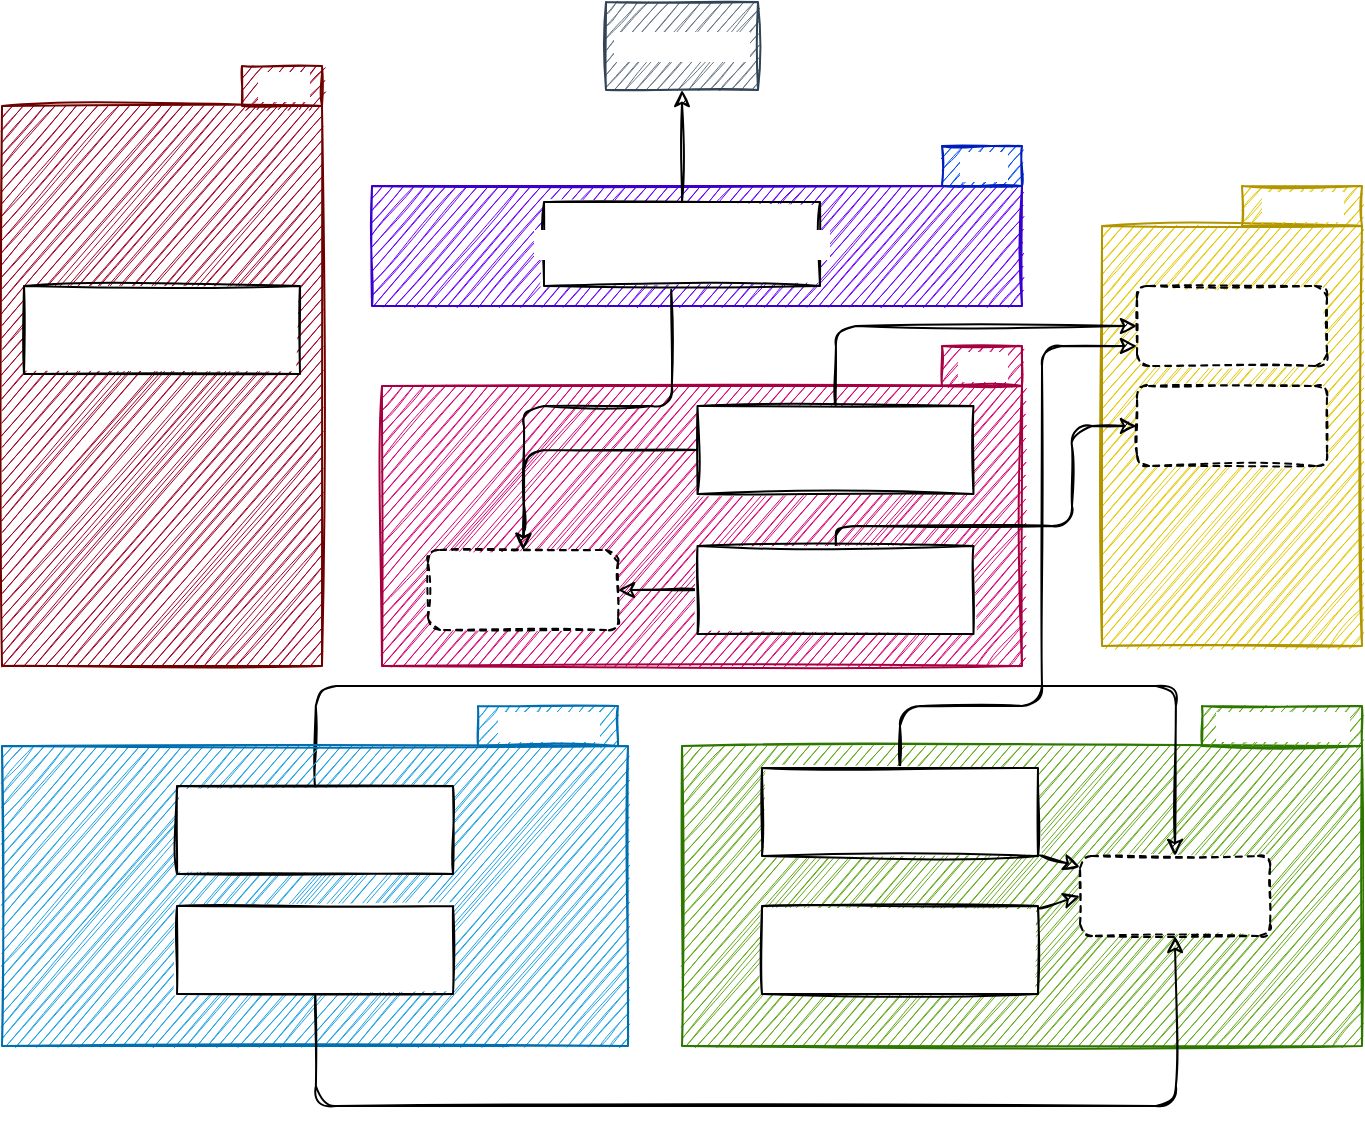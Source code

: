 <mxfile>
    <diagram id="beeDJHBER2gLGEk_ROQv" name="architecture">
        <mxGraphModel dx="524" dy="328" grid="1" gridSize="10" guides="1" tooltips="1" connect="1" arrows="1" fold="1" page="1" pageScale="1" pageWidth="850" pageHeight="1100" math="0" shadow="0">
            <root>
                <mxCell id="0"/>
                <mxCell id="1" parent="0"/>
                <mxCell id="2" value="" style="whiteSpace=wrap;html=1;rounded=0;sketch=1;fillColor=#e3c800;strokeColor=#B09500;fontColor=#FFFFFF;labelBorderColor=none;labelBackgroundColor=default;" parent="1" vertex="1">
                    <mxGeometry x="635" y="170" width="130" height="210" as="geometry"/>
                </mxCell>
                <mxCell id="3" value="Domain" style="text;html=1;align=center;verticalAlign=middle;resizable=0;points=[];autosize=1;strokeColor=#B09500;fillColor=#e3c800;fontColor=#FFFFFF;sketch=1;labelBorderColor=none;labelBackgroundColor=default;" parent="1" vertex="1">
                    <mxGeometry x="705" y="150" width="60" height="20" as="geometry"/>
                </mxCell>
                <mxCell id="4" value="Authentication" style="whiteSpace=wrap;html=1;rounded=1;sketch=1;dashed=1;fontColor=#FFFFFF;labelBorderColor=none;labelBackgroundColor=default;" parent="1" vertex="1">
                    <mxGeometry x="652.5" y="200" width="95" height="40" as="geometry"/>
                </mxCell>
                <mxCell id="5" value="" style="whiteSpace=wrap;html=1;rounded=0;sketch=1;fillColor=#6a00ff;strokeColor=#3700CC;fontColor=#FFFFFF;labelBorderColor=none;labelBackgroundColor=default;" parent="1" vertex="1">
                    <mxGeometry x="270" y="150" width="325" height="60" as="geometry"/>
                </mxCell>
                <mxCell id="6" value="Infra" style="text;html=1;align=center;verticalAlign=middle;resizable=0;points=[];autosize=1;strokeColor=#001DBC;fillColor=#0050ef;fontColor=#FFFFFF;sketch=1;labelBorderColor=none;labelBackgroundColor=default;" parent="1" vertex="1">
                    <mxGeometry x="555" y="130" width="40" height="20" as="geometry"/>
                </mxCell>
                <mxCell id="11" value="" style="whiteSpace=wrap;html=1;rounded=0;sketch=1;fillColor=#d80073;strokeColor=#A50040;fontColor=#FFFFFF;labelBorderColor=none;labelBackgroundColor=default;" parent="1" vertex="1">
                    <mxGeometry x="275" y="250" width="320" height="140" as="geometry"/>
                </mxCell>
                <mxCell id="12" value="Data" style="text;html=1;align=center;verticalAlign=middle;resizable=0;points=[];autosize=1;strokeColor=#A50040;fillColor=#d80073;fontColor=#FFFFFF;sketch=1;labelBorderColor=none;labelBackgroundColor=default;" parent="1" vertex="1">
                    <mxGeometry x="555" y="230" width="40" height="20" as="geometry"/>
                </mxCell>
                <mxCell id="16" style="edgeStyle=none;sketch=1;html=1;entryX=0;entryY=0.5;entryDx=0;entryDy=0;fontColor=#FFFFFF;labelBorderColor=none;labelBackgroundColor=default;" parent="1" source="13" target="4" edge="1">
                    <mxGeometry relative="1" as="geometry">
                        <Array as="points">
                            <mxPoint x="502" y="220"/>
                        </Array>
                    </mxGeometry>
                </mxCell>
                <mxCell id="17" style="edgeStyle=none;sketch=1;html=1;entryX=0.5;entryY=0;entryDx=0;entryDy=0;fontColor=#FFFFFF;labelBorderColor=none;labelBackgroundColor=default;" parent="1" source="13" target="38" edge="1">
                    <mxGeometry relative="1" as="geometry">
                        <mxPoint x="393" y="284" as="targetPoint"/>
                        <Array as="points">
                            <mxPoint x="346" y="282"/>
                        </Array>
                    </mxGeometry>
                </mxCell>
                <mxCell id="13" value="RemoteAuthentication" style="whiteSpace=wrap;html=1;rounded=0;sketch=1;fontColor=#FFFFFF;labelBorderColor=none;labelBackgroundColor=default;" parent="1" vertex="1">
                    <mxGeometry x="432.75" y="260" width="138" height="44" as="geometry"/>
                </mxCell>
                <mxCell id="18" value="" style="whiteSpace=wrap;html=1;rounded=0;sketch=1;fillColor=#a20025;strokeColor=#6F0000;fontColor=#FFFFFF;labelBorderColor=none;labelBackgroundColor=default;" parent="1" vertex="1">
                    <mxGeometry x="85" y="110" width="160" height="280" as="geometry"/>
                </mxCell>
                <mxCell id="19" value="Main" style="text;html=1;align=center;verticalAlign=middle;resizable=0;points=[];autosize=1;strokeColor=#6F0000;fillColor=#a20025;fontColor=#FFFFFF;sketch=1;labelBorderColor=none;labelBackgroundColor=default;" parent="1" vertex="1">
                    <mxGeometry x="205" y="90" width="40" height="20" as="geometry"/>
                </mxCell>
                <mxCell id="20" value="" style="whiteSpace=wrap;html=1;rounded=0;sketch=1;fillColor=#60a917;strokeColor=#2D7600;fontColor=#FFFFFF;labelBorderColor=none;labelBackgroundColor=default;" parent="1" vertex="1">
                    <mxGeometry x="425" y="430" width="340" height="150" as="geometry"/>
                </mxCell>
                <mxCell id="21" value="Presentation" style="text;html=1;align=center;verticalAlign=middle;resizable=0;points=[];autosize=1;strokeColor=#2D7600;fillColor=#60a917;fontColor=#FFFFFF;sketch=1;labelBorderColor=none;labelBackgroundColor=default;" parent="1" vertex="1">
                    <mxGeometry x="685" y="410" width="80" height="20" as="geometry"/>
                </mxCell>
                <mxCell id="31" style="edgeStyle=none;sketch=1;html=1;fontColor=#FFFFFF;labelBorderColor=none;labelBackgroundColor=default;" parent="1" source="22" target="24" edge="1">
                    <mxGeometry relative="1" as="geometry"/>
                </mxCell>
                <mxCell id="32" style="edgeStyle=none;sketch=1;html=1;entryX=0;entryY=0.75;entryDx=0;entryDy=0;fontColor=#FFFFFF;labelBorderColor=none;labelBackgroundColor=default;" parent="1" source="22" target="4" edge="1">
                    <mxGeometry relative="1" as="geometry">
                        <Array as="points">
                            <mxPoint x="534" y="410"/>
                            <mxPoint x="605" y="410"/>
                            <mxPoint x="605" y="230"/>
                        </Array>
                    </mxGeometry>
                </mxCell>
                <mxCell id="22" value="Authentication" style="whiteSpace=wrap;html=1;rounded=0;sketch=1;fontColor=#FFFFFF;labelBorderColor=none;labelBackgroundColor=default;fontStyle=1" parent="1" vertex="1">
                    <mxGeometry x="465" y="441" width="138" height="44" as="geometry"/>
                </mxCell>
                <mxCell id="24" value="Validation" style="whiteSpace=wrap;html=1;rounded=1;sketch=1;dashed=1;fontColor=#FFFFFF;labelBorderColor=none;labelBackgroundColor=default;" parent="1" vertex="1">
                    <mxGeometry x="624" y="485" width="95" height="40" as="geometry"/>
                </mxCell>
                <mxCell id="30" style="edgeStyle=none;sketch=1;html=1;entryX=0.5;entryY=0;entryDx=0;entryDy=0;fontColor=#FFFFFF;exitX=0.5;exitY=0;exitDx=0;exitDy=0;labelBorderColor=none;labelBackgroundColor=default;" parent="1" source="27" target="24" edge="1">
                    <mxGeometry relative="1" as="geometry">
                        <Array as="points">
                            <mxPoint x="242" y="400"/>
                            <mxPoint x="672" y="400"/>
                        </Array>
                    </mxGeometry>
                </mxCell>
                <mxCell id="25" value="" style="whiteSpace=wrap;html=1;rounded=0;sketch=1;fillColor=#1ba1e2;strokeColor=#006EAF;fontColor=#FFFFFF;labelBorderColor=none;labelBackgroundColor=default;" parent="1" vertex="1">
                    <mxGeometry x="85" y="430" width="313" height="150" as="geometry"/>
                </mxCell>
                <mxCell id="26" value="Validation" style="text;html=1;align=center;verticalAlign=middle;resizable=0;points=[];autosize=1;strokeColor=#006EAF;fillColor=#1ba1e2;fontColor=#FFFFFF;sketch=1;labelBorderColor=none;labelBackgroundColor=default;" parent="1" vertex="1">
                    <mxGeometry x="323" y="410" width="70" height="20" as="geometry"/>
                </mxCell>
                <mxCell id="27" value="EmailValidation" style="whiteSpace=wrap;html=1;rounded=0;sketch=1;fontColor=#FFFFFF;labelBorderColor=none;labelBackgroundColor=default;" parent="1" vertex="1">
                    <mxGeometry x="172.5" y="450" width="138" height="44" as="geometry"/>
                </mxCell>
                <mxCell id="29" style="edgeStyle=none;sketch=1;html=1;entryX=0.5;entryY=1;entryDx=0;entryDy=0;fontColor=#FFFFFF;labelBorderColor=none;labelBackgroundColor=default;" parent="1" source="28" target="24" edge="1">
                    <mxGeometry relative="1" as="geometry">
                        <Array as="points">
                            <mxPoint x="242" y="610"/>
                            <mxPoint x="672" y="610"/>
                        </Array>
                    </mxGeometry>
                </mxCell>
                <mxCell id="28" value="PasswordValidation" style="whiteSpace=wrap;html=1;rounded=0;sketch=1;fontColor=#FFFFFF;labelBorderColor=none;labelBackgroundColor=default;" parent="1" vertex="1">
                    <mxGeometry x="172.5" y="510" width="138" height="44" as="geometry"/>
                </mxCell>
                <mxCell id="34" value="App" style="whiteSpace=wrap;html=1;rounded=0;sketch=1;fontColor=#FFFFFF;labelBorderColor=none;labelBackgroundColor=default;" parent="1" vertex="1">
                    <mxGeometry x="96" y="200" width="138" height="44" as="geometry"/>
                </mxCell>
                <mxCell id="35" value="Signup" style="whiteSpace=wrap;html=1;rounded=1;sketch=1;dashed=1;fontColor=#FFFFFF;labelBorderColor=none;labelBackgroundColor=default;" parent="1" vertex="1">
                    <mxGeometry x="652.5" y="250" width="95" height="40" as="geometry"/>
                </mxCell>
                <mxCell id="40" style="edgeStyle=none;html=1;entryX=1;entryY=0.5;entryDx=0;entryDy=0;sketch=1;" parent="1" source="36" target="38" edge="1">
                    <mxGeometry relative="1" as="geometry"/>
                </mxCell>
                <mxCell id="43" style="edgeStyle=none;sketch=1;html=1;entryX=0;entryY=0.5;entryDx=0;entryDy=0;" parent="1" source="36" target="35" edge="1">
                    <mxGeometry relative="1" as="geometry">
                        <Array as="points">
                            <mxPoint x="502" y="320"/>
                            <mxPoint x="620" y="320"/>
                            <mxPoint x="620" y="270"/>
                        </Array>
                    </mxGeometry>
                </mxCell>
                <mxCell id="36" value="RemoteSignup" style="whiteSpace=wrap;html=1;rounded=0;sketch=1;fontColor=#FFFFFF;labelBorderColor=none;labelBackgroundColor=default;" parent="1" vertex="1">
                    <mxGeometry x="432.75" y="330" width="138" height="44" as="geometry"/>
                </mxCell>
                <mxCell id="39" style="edgeStyle=none;html=1;entryX=0.5;entryY=0;entryDx=0;entryDy=0;sketch=1;exitX=0.461;exitY=1.045;exitDx=0;exitDy=0;exitPerimeter=0;" parent="1" source="37" target="38" edge="1">
                    <mxGeometry relative="1" as="geometry">
                        <Array as="points">
                            <mxPoint x="420" y="260"/>
                            <mxPoint x="346" y="260"/>
                            <mxPoint x="346" y="320"/>
                        </Array>
                    </mxGeometry>
                </mxCell>
                <mxCell id="42" style="edgeStyle=none;sketch=1;html=1;entryX=0.5;entryY=1;entryDx=0;entryDy=0;" parent="1" source="37" target="41" edge="1">
                    <mxGeometry relative="1" as="geometry"/>
                </mxCell>
                <mxCell id="37" value="AwsCognitoIdentityProvider" style="whiteSpace=wrap;html=1;rounded=0;sketch=1;fontColor=#FFFFFF;labelBorderColor=none;labelBackgroundColor=default;" parent="1" vertex="1">
                    <mxGeometry x="356" y="158" width="138" height="42" as="geometry"/>
                </mxCell>
                <mxCell id="38" value="IdentityProvider" style="whiteSpace=wrap;html=1;rounded=1;sketch=1;dashed=1;fontColor=#FFFFFF;labelBorderColor=none;labelBackgroundColor=default;" parent="1" vertex="1">
                    <mxGeometry x="298" y="332" width="95" height="40" as="geometry"/>
                </mxCell>
                <mxCell id="41" value="AWSCognito" style="whiteSpace=wrap;html=1;rounded=0;sketch=1;fillColor=#647687;strokeColor=#314354;fontColor=#FFFFFF;labelBorderColor=none;shadow=0;labelBackgroundColor=default;" parent="1" vertex="1">
                    <mxGeometry x="387" y="58" width="76" height="44" as="geometry"/>
                </mxCell>
                <mxCell id="45" style="edgeStyle=none;html=1;entryX=0;entryY=0.5;entryDx=0;entryDy=0;sketch=1;" edge="1" parent="1" source="44" target="24">
                    <mxGeometry relative="1" as="geometry"/>
                </mxCell>
                <mxCell id="44" value="Signup" style="whiteSpace=wrap;html=1;rounded=0;sketch=1;fontColor=#FFFFFF;labelBorderColor=none;labelBackgroundColor=default;fontStyle=1" vertex="1" parent="1">
                    <mxGeometry x="465" y="510" width="138" height="44" as="geometry"/>
                </mxCell>
            </root>
        </mxGraphModel>
    </diagram>
</mxfile>